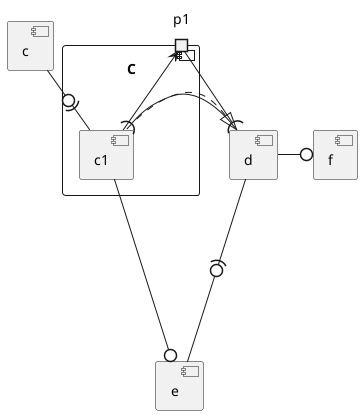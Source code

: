 @startuml
[c]
component C {
    portIn p1
    component c1
}
[d]

c1 --> p1
c -0)- c1
p1 --(  d
d <|.. c1
c1 )-- d
[e]
c1 --0 e

d --(0-- e
d -0 [f]
@enduml